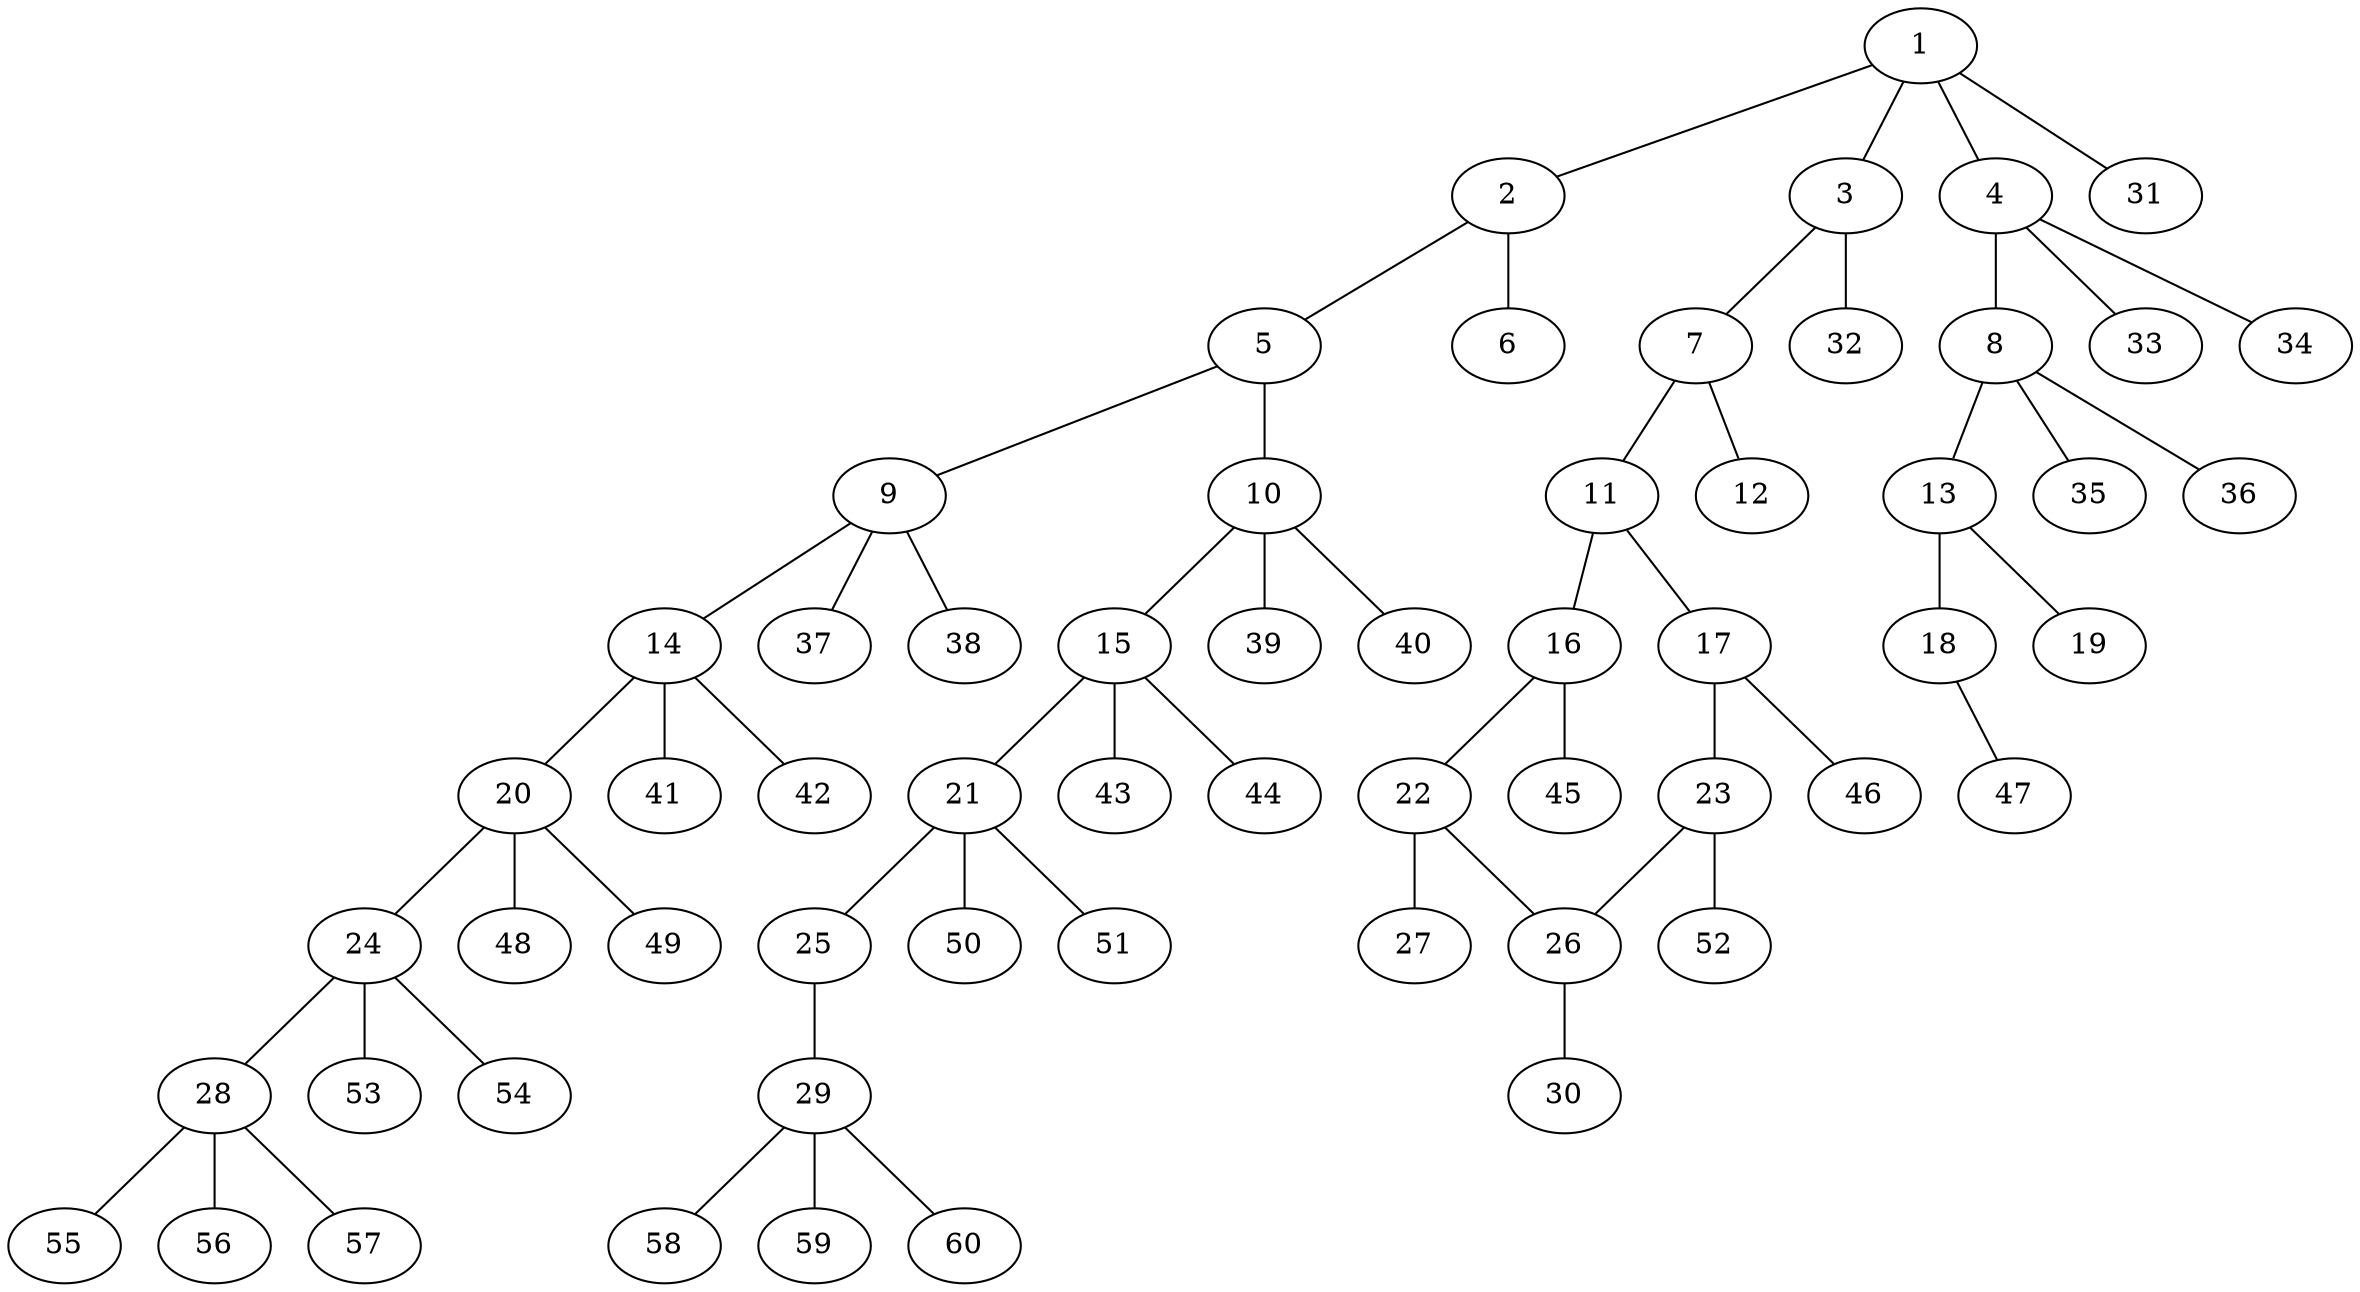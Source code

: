 graph molecule_457 {
	1	 [chem=C];
	2	 [chem=C];
	1 -- 2	 [valence=1];
	3	 [chem=N];
	1 -- 3	 [valence=1];
	4	 [chem=C];
	1 -- 4	 [valence=1];
	31	 [chem=H];
	1 -- 31	 [valence=1];
	5	 [chem=N];
	2 -- 5	 [valence=1];
	6	 [chem=O];
	2 -- 6	 [valence=2];
	7	 [chem=C];
	3 -- 7	 [valence=1];
	32	 [chem=H];
	3 -- 32	 [valence=1];
	8	 [chem=C];
	4 -- 8	 [valence=1];
	33	 [chem=H];
	4 -- 33	 [valence=1];
	34	 [chem=H];
	4 -- 34	 [valence=1];
	9	 [chem=C];
	5 -- 9	 [valence=1];
	10	 [chem=C];
	5 -- 10	 [valence=1];
	11	 [chem=C];
	7 -- 11	 [valence=1];
	12	 [chem=O];
	7 -- 12	 [valence=2];
	13	 [chem=C];
	8 -- 13	 [valence=1];
	35	 [chem=H];
	8 -- 35	 [valence=1];
	36	 [chem=H];
	8 -- 36	 [valence=1];
	14	 [chem=C];
	9 -- 14	 [valence=1];
	37	 [chem=H];
	9 -- 37	 [valence=1];
	38	 [chem=H];
	9 -- 38	 [valence=1];
	15	 [chem=C];
	10 -- 15	 [valence=1];
	39	 [chem=H];
	10 -- 39	 [valence=1];
	40	 [chem=H];
	10 -- 40	 [valence=1];
	16	 [chem=C];
	11 -- 16	 [valence=1];
	17	 [chem=C];
	11 -- 17	 [valence=2];
	18	 [chem=O];
	13 -- 18	 [valence=1];
	19	 [chem=O];
	13 -- 19	 [valence=2];
	20	 [chem=C];
	14 -- 20	 [valence=1];
	41	 [chem=H];
	14 -- 41	 [valence=1];
	42	 [chem=H];
	14 -- 42	 [valence=1];
	21	 [chem=C];
	15 -- 21	 [valence=1];
	43	 [chem=H];
	15 -- 43	 [valence=1];
	44	 [chem=H];
	15 -- 44	 [valence=1];
	22	 [chem=C];
	16 -- 22	 [valence=2];
	45	 [chem=H];
	16 -- 45	 [valence=1];
	23	 [chem=C];
	17 -- 23	 [valence=1];
	46	 [chem=H];
	17 -- 46	 [valence=1];
	47	 [chem=H];
	18 -- 47	 [valence=1];
	24	 [chem=C];
	20 -- 24	 [valence=1];
	48	 [chem=H];
	20 -- 48	 [valence=1];
	49	 [chem=H];
	20 -- 49	 [valence=1];
	25	 [chem=O];
	21 -- 25	 [valence=1];
	50	 [chem=H];
	21 -- 50	 [valence=1];
	51	 [chem=H];
	21 -- 51	 [valence=1];
	26	 [chem=C];
	22 -- 26	 [valence=1];
	27	 [chem=Cl];
	22 -- 27	 [valence=1];
	23 -- 26	 [valence=2];
	52	 [chem=H];
	23 -- 52	 [valence=1];
	28	 [chem=C];
	24 -- 28	 [valence=1];
	53	 [chem=H];
	24 -- 53	 [valence=1];
	54	 [chem=H];
	24 -- 54	 [valence=1];
	29	 [chem=C];
	25 -- 29	 [valence=1];
	30	 [chem=Cl];
	26 -- 30	 [valence=1];
	55	 [chem=H];
	28 -- 55	 [valence=1];
	56	 [chem=H];
	28 -- 56	 [valence=1];
	57	 [chem=H];
	28 -- 57	 [valence=1];
	58	 [chem=H];
	29 -- 58	 [valence=1];
	59	 [chem=H];
	29 -- 59	 [valence=1];
	60	 [chem=H];
	29 -- 60	 [valence=1];
}
